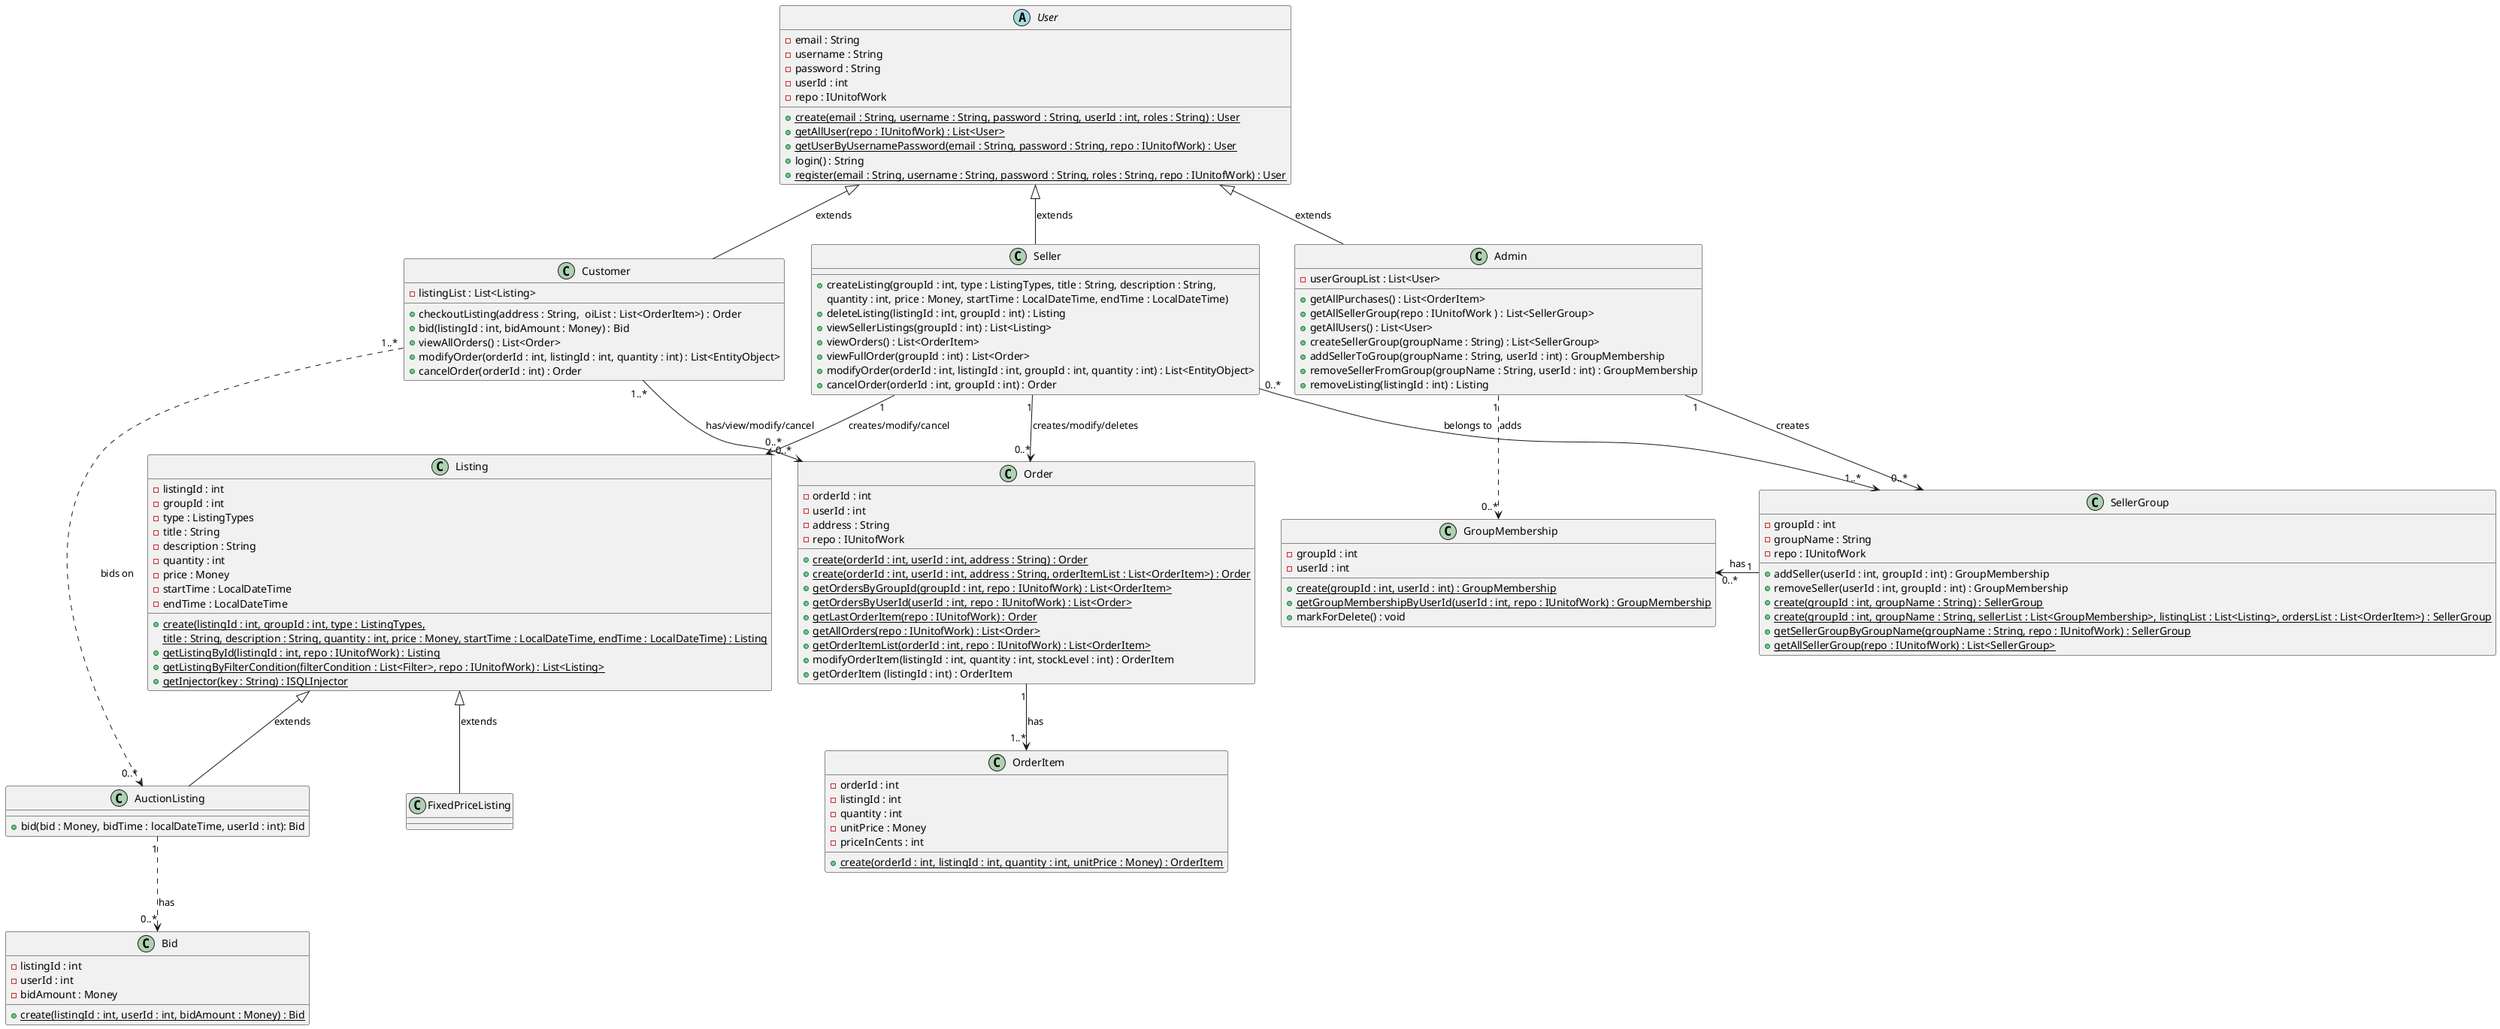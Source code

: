 @startuml

'Admin class
class Admin{
    - userGroupList : List<User>
    {method} + getAllPurchases() : List<OrderItem>
    {method} + getAllSellerGroup(repo : IUnitofWork ) : List<SellerGroup>
    {method} + getAllUsers() : List<User>
    {method} + createSellerGroup(groupName : String) : List<SellerGroup>
    {method} + addSellerToGroup(groupName : String, userId : int) : GroupMembership
    {method} + removeSellerFromGroup(groupName : String, userId : int) : GroupMembership
    {method} + removeListing(listingId : int) : Listing
}
'Admin extends user.
User<|--Admin : extends

'Admin creates SellerGroups (association)
Admin "1" --> "0..*" SellerGroup : creates
'getAllUsers depends on user class (dependency) (implied by association)
'Admin .> User
'createSellerGroup creates sellers (dependency) (implied by association)
'Admin .> SellerGroup
'Admin adds members to groups
Admin "1" ..> "0..*" GroupMembership : adds

'AuctionListing class
class AuctionListing {
    {method} + bid(bid : Money, bidTime : localDateTime, userId : int): Bid
}
'AuctionListing extends Listing
Listing <|-- AuctionListing : extends
'Bid method creates bids using Bid factory (dependency)
AuctionListing "1"..> "0..*" Bid : has

'Bid Class
class Bid {
    - listingId : int
    - userId : int
    - bidAmount : Money
    {method} {static} + create(listingId : int, userId : int, bidAmount : Money) : Bid

}

'Customer Class
class Customer{
    - listingList : List<Listing>
    {method} + checkoutListing(address : String,  oiList : List<OrderItem>) : Order
    {method} + bid(listingId : int, bidAmount : Money) : Bid
    {method} + viewAllOrders() : List<Order>
    {method} + modifyOrder(orderId : int, listingId : int, quantity : int) : List<EntityObject>
    {method} + cancelOrder(orderId : int) : Order
}
'Customer extends user class.
User <|-- Customer : extends

'Customer has list of orders. (association)
Customer "1..*" --> "0..*" Order : has/view/modify/cancel
'Customer bids on listings. (dependency)
Customer "1..*" .> "0..*" AuctionListing : bids on

'FixedPriceListing Class
class FixedPriceListing{

}
'FixedPriceListing extends Listing
Listing <|-- FixedPriceListing : extends

'GroupMembership Class
class GroupMembership {
    - groupId : int
    - userId : int
    {static} + create(groupId : int, userId : int) : GroupMembership
    {static} + getGroupMembershipByUserId(userId : int, repo : IUnitofWork) : GroupMembership
    + markForDelete() : void
}

'Listing Class
class Listing{
    - listingId : int
    - groupId : int
    - type : ListingTypes
    - title : String
    - description : String
    - quantity : int
    - price : Money
    - startTime : LocalDateTime
    - endTime : LocalDateTime
    {method} {static}  + create(listingId : int, groupId : int, type : ListingTypes,
    {static}title : String, description : String, quantity : int, price : Money, startTime : LocalDateTime, endTime : LocalDateTime) : Listing
    {method} {static} + getListingById(listingId : int, repo : IUnitofWork) : Listing
    {method} {static} + getListingByFilterCondition(filterCondition : List<Filter>, repo : IUnitofWork) : List<Listing>
    {method} {static} + getInjector(key : String) : ISQLInjector
}


'Order Class
class Order{
    - orderId : int
    - userId : int
    - address : String
    - repo : IUnitofWork

    {method} {static}  + create(orderId : int, userId : int, address : String) : Order
    {method} {static}  + create(orderId : int, userId : int, address : String, orderItemList : List<OrderItem>) : Order
    {method} {static} + getOrdersByGroupId(groupId : int, repo : IUnitofWork) : List<OrderItem>
    {method} {static} + getOrdersByUserId(userId : int, repo : IUnitofWork) : List<Order>
    {method} {static} + getLastOrderItem(repo : IUnitofWork) : Order
    {method} {static} + getAllOrders(repo : IUnitofWork) : List<Order>
    {method} {static} + getOrderItemList(orderId : int, repo : IUnitofWork) : List<OrderItem>
    + modifyOrderItem(listingId : int, quantity : int, stockLevel : int) : OrderItem
    + getOrderItem (listingId : int) : OrderItem
}
'An order has a list of items.
Order "1" --> "1..*" OrderItem : has

'OrderItem Class
class OrderItem{
    - orderId : int
    - listingId : int
    - quantity : int
    - unitPrice : Money
    - priceInCents : int

    {static} + create(orderId : int, listingId : int, quantity : int, unitPrice : Money) : OrderItem
}

class Seller{

    + createListing(groupId : int, type : ListingTypes, title : String, description : String,
    quantity : int, price : Money, startTime : LocalDateTime, endTime : LocalDateTime)
    + deleteListing(listingId : int, groupId : int) : Listing
    + viewSellerListings(groupId : int) : List<Listing>
    + viewOrders() : List<OrderItem>
    + viewFullOrder(groupId : int) : List<Order>
    + modifyOrder(orderId : int, listingId : int, groupId : int, quantity : int) : List<EntityObject>
    + cancelOrder(orderId : int, groupId : int) : Order

}
'Seller extends User
User <|-- Seller : extends

'Seller has a list of orders.
Seller "1" --> "0..*" Order : creates/modify/deletes
'Seller has listings.
Seller "1" --> "0..*" Listing : creates/modify/cancel
'Seller belongs to sellerGroup.
Seller "0..*" --> "1..*" SellerGroup : belongs to

'SellerGroup Class
class SellerGroup {
    - groupId : int
    - groupName : String
'    - listingList : List<Listing>
'    - ordersList : List<OrderItem>
    - repo : IUnitofWork

    + addSeller(userId : int, groupId : int) : GroupMembership
    + removeSeller(userId : int, groupId : int) : GroupMembership
    {static} + create(groupId : int, groupName : String) : SellerGroup
    {static} + create(groupId : int, groupName : String, sellerList : List<GroupMembership>, listingList : List<Listing>, ordersList : List<OrderItem>) : SellerGroup
    {static} + getSellerGroupByGroupName(groupName : String, repo : IUnitofWork) : SellerGroup
    {static} + getAllSellerGroup(repo : IUnitofWork) : List<SellerGroup>

}
'Each seller group has group members
GroupMembership"0..*" <- "1" SellerGroup : has
'User Class
abstract class User{
    - email : String
    - username : String
    - password : String
    - userId : int
    - repo : IUnitofWork

    {static} + create(email : String, username : String, password : String, userId : int, roles : String) : User
    {static} + getAllUser(repo : IUnitofWork) : List<User>
    {static} + getUserByUsernamePassword(email : String, password : String, repo : IUnitofWork) : User
    + login() : String
    {static} + register(email : String, username : String, password : String, roles : String, repo : IUnitofWork) : User

}

@enduml